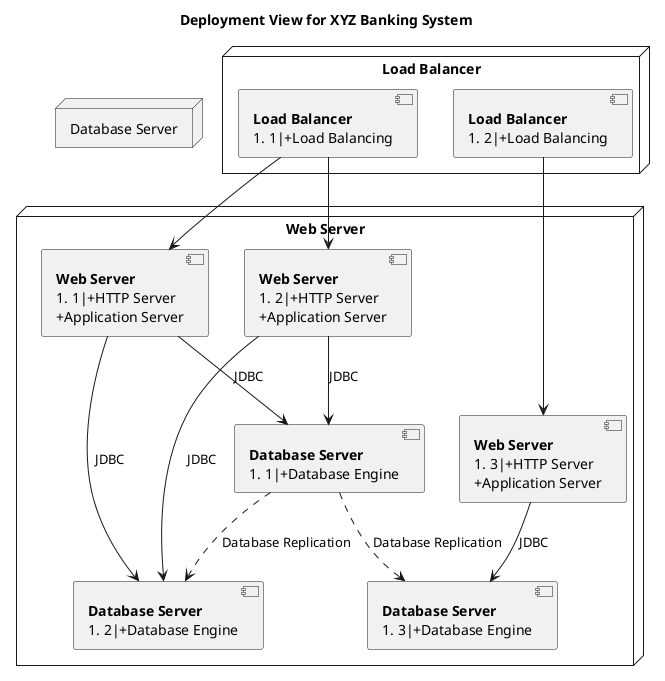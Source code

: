 @startuml
!define WEB_COLORS #lightblue
!define DB_COLORS #lightgreen
!define LB_COLORS #FFA500

!define WEB(x) [**Web Server**\n#x|+HTTP Server\n+Application Server]
!define DB(x) [**Database Server**\n#x|+Database Engine]
!define LB(x) [**Load Balancer**\n#x|+Load Balancing]

title Deployment View for XYZ Banking System

node "Web Server" {
  WEB(1) --> DB(1) : JDBC
  WEB(1) --> DB(2) : JDBC
  WEB(2) --> DB(1) : JDBC
  WEB(2) --> DB(2) : JDBC
  WEB(3) --> DB(3) : JDBC
}

node "Database Server" {
  DB(1) ..> DB(2) : Database Replication
  DB(1) ..> DB(3) : Database Replication
}

node "Load Balancer" {
  LB(1) --> WEB(1)
  LB(1) --> WEB(2)
  LB(2) --> WEB(3)
}

@enduml
